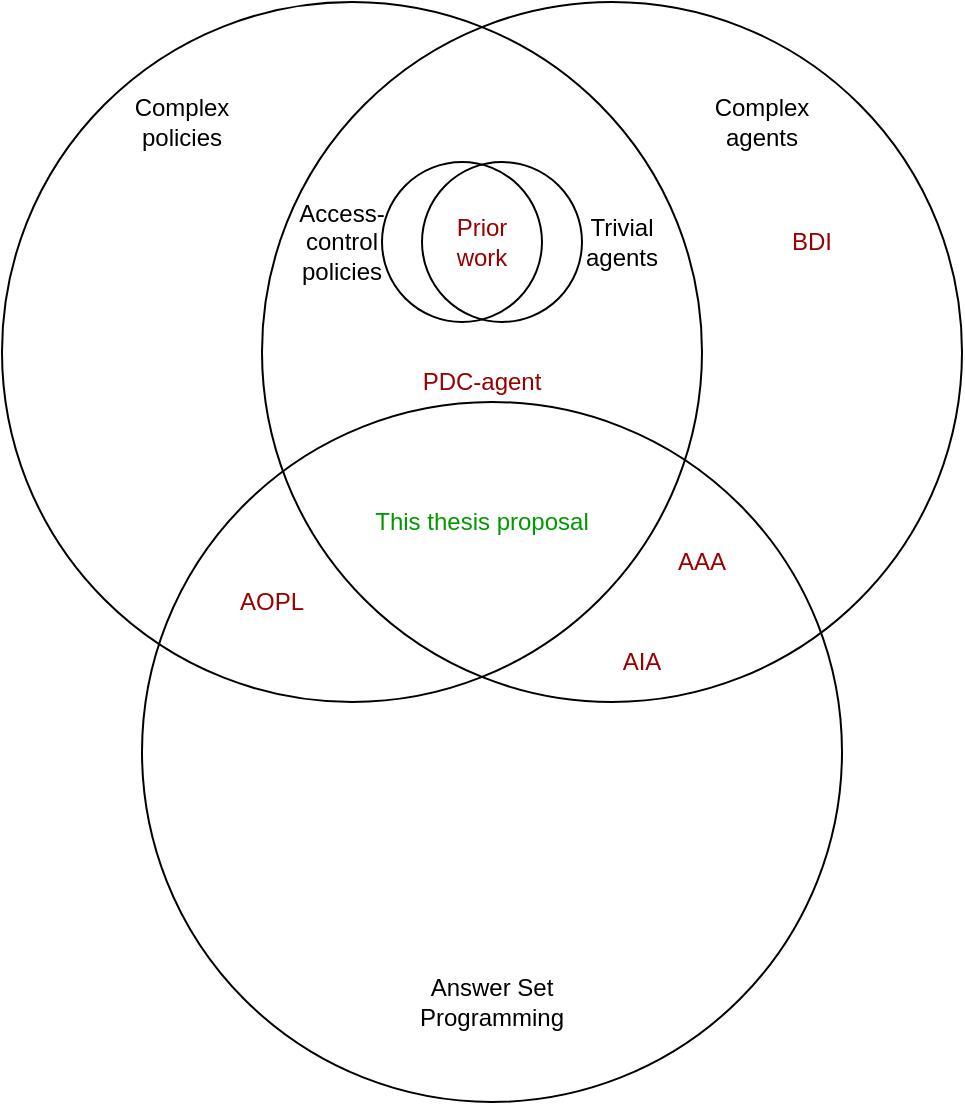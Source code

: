 <mxfile compressed="false" version="13.5.7" type="device">
  <diagram id="hysuHXq0HwB4ln-7UmiE" name="Page-1">
    <mxGraphModel dx="1044" dy="636" grid="1" gridSize="10" guides="1" tooltips="1" connect="1" arrows="1" fold="1" page="1" pageScale="1" pageWidth="850" pageHeight="1100" math="0" shadow="0">
      <root>
        <mxCell id="0" />
        <mxCell id="1" value="Big Venn" style="locked=1;" parent="0" />
        <mxCell id="YXFjX1sWi6LTYFtEqntK-6" value="" style="ellipse;whiteSpace=wrap;html=1;aspect=fixed;fillColor=none;align=center;" parent="1" vertex="1">
          <mxGeometry x="20" y="20" width="350" height="350" as="geometry" />
        </mxCell>
        <mxCell id="YXFjX1sWi6LTYFtEqntK-7" value="" style="ellipse;whiteSpace=wrap;html=1;aspect=fixed;fillColor=none;align=center;" parent="1" vertex="1">
          <mxGeometry x="150" y="20" width="350" height="350" as="geometry" />
        </mxCell>
        <mxCell id="YXFjX1sWi6LTYFtEqntK-9" value="&lt;div&gt;Complex policies&lt;/div&gt;" style="text;html=1;strokeColor=none;fillColor=none;align=center;verticalAlign=middle;whiteSpace=wrap;rounded=0;" parent="1" vertex="1">
          <mxGeometry x="90" y="70" width="40" height="20" as="geometry" />
        </mxCell>
        <mxCell id="YXFjX1sWi6LTYFtEqntK-10" value="Complex agents" style="text;html=1;strokeColor=none;fillColor=none;align=center;verticalAlign=middle;whiteSpace=wrap;rounded=0;" parent="1" vertex="1">
          <mxGeometry x="380" y="70" width="40" height="20" as="geometry" />
        </mxCell>
        <mxCell id="Y2Z072bzMsNm84nEPyUe-1" value="" style="ellipse;whiteSpace=wrap;html=1;aspect=fixed;fillColor=none;align=center;" vertex="1" parent="1">
          <mxGeometry x="90" y="220" width="350" height="350" as="geometry" />
        </mxCell>
        <mxCell id="Y2Z072bzMsNm84nEPyUe-2" value="Answer Set Programming" style="text;html=1;strokeColor=none;fillColor=none;align=center;verticalAlign=middle;whiteSpace=wrap;rounded=0;" vertex="1" parent="1">
          <mxGeometry x="245" y="510" width="40" height="20" as="geometry" />
        </mxCell>
        <mxCell id="YXFjX1sWi6LTYFtEqntK-19" value="Small Venn" style="locked=1;" parent="0" />
        <mxCell id="YXFjX1sWi6LTYFtEqntK-11" value="" style="ellipse;whiteSpace=wrap;html=1;aspect=fixed;fillColor=none;align=center;" parent="YXFjX1sWi6LTYFtEqntK-19" vertex="1">
          <mxGeometry x="210" y="100" width="80" height="80" as="geometry" />
        </mxCell>
        <mxCell id="YXFjX1sWi6LTYFtEqntK-8" value="" style="ellipse;whiteSpace=wrap;html=1;aspect=fixed;fillColor=none;align=center;" parent="YXFjX1sWi6LTYFtEqntK-19" vertex="1">
          <mxGeometry x="230" y="100" width="80" height="80" as="geometry" />
        </mxCell>
        <mxCell id="YXFjX1sWi6LTYFtEqntK-13" value="Trivial agents" style="text;html=1;strokeColor=none;fillColor=none;align=center;verticalAlign=middle;whiteSpace=wrap;rounded=0;" parent="YXFjX1sWi6LTYFtEqntK-19" vertex="1">
          <mxGeometry x="310" y="130" width="40" height="20" as="geometry" />
        </mxCell>
        <mxCell id="YXFjX1sWi6LTYFtEqntK-12" value="Access-control policies" style="text;html=1;strokeColor=none;fillColor=none;align=center;verticalAlign=middle;whiteSpace=wrap;rounded=0;" parent="YXFjX1sWi6LTYFtEqntK-19" vertex="1">
          <mxGeometry x="170" y="130" width="40" height="20" as="geometry" />
        </mxCell>
        <mxCell id="YXFjX1sWi6LTYFtEqntK-20" value="Labels" style="" parent="0" />
        <mxCell id="YXFjX1sWi6LTYFtEqntK-17" value="AAA" style="text;html=1;strokeColor=none;fillColor=none;align=center;verticalAlign=middle;whiteSpace=wrap;rounded=0;fontColor=#990000;" parent="YXFjX1sWi6LTYFtEqntK-20" vertex="1">
          <mxGeometry x="330" y="290" width="80" height="20" as="geometry" />
        </mxCell>
        <mxCell id="YXFjX1sWi6LTYFtEqntK-15" value="Prior work" style="text;html=1;strokeColor=none;fillColor=none;align=center;verticalAlign=middle;whiteSpace=wrap;rounded=0;fontColor=#990000;" parent="YXFjX1sWi6LTYFtEqntK-20" vertex="1">
          <mxGeometry x="240" y="130" width="40" height="20" as="geometry" />
        </mxCell>
        <mxCell id="YXFjX1sWi6LTYFtEqntK-16" value="AOPL" style="text;html=1;strokeColor=none;fillColor=none;align=center;verticalAlign=middle;whiteSpace=wrap;rounded=0;fontColor=#990000;" parent="YXFjX1sWi6LTYFtEqntK-20" vertex="1">
          <mxGeometry x="120" y="310" width="70" height="20" as="geometry" />
        </mxCell>
        <mxCell id="YXFjX1sWi6LTYFtEqntK-18" value="This thesis proposal" style="text;html=1;strokeColor=none;fillColor=none;align=center;verticalAlign=middle;whiteSpace=wrap;rounded=0;fontColor=#009900;" parent="YXFjX1sWi6LTYFtEqntK-20" vertex="1">
          <mxGeometry x="195" y="270" width="130" height="20" as="geometry" />
        </mxCell>
        <mxCell id="HaOj3r-GVHSecq72csWY-2" value="AIA" style="text;html=1;strokeColor=none;fillColor=none;align=center;verticalAlign=middle;whiteSpace=wrap;rounded=0;fontColor=#990000;" parent="YXFjX1sWi6LTYFtEqntK-20" vertex="1">
          <mxGeometry x="300" y="340" width="80" height="20" as="geometry" />
        </mxCell>
        <mxCell id="HaOj3r-GVHSecq72csWY-3" value="BDI" style="text;html=1;strokeColor=none;fillColor=none;align=center;verticalAlign=middle;whiteSpace=wrap;rounded=0;fontColor=#990000;" parent="YXFjX1sWi6LTYFtEqntK-20" vertex="1">
          <mxGeometry x="385" y="130" width="80" height="20" as="geometry" />
        </mxCell>
        <mxCell id="HaOj3r-GVHSecq72csWY-4" value="PDC-agent" style="text;html=1;strokeColor=none;fillColor=none;align=center;verticalAlign=middle;whiteSpace=wrap;rounded=0;fontColor=#990000;" parent="YXFjX1sWi6LTYFtEqntK-20" vertex="1">
          <mxGeometry x="220" y="200" width="80" height="20" as="geometry" />
        </mxCell>
      </root>
    </mxGraphModel>
  </diagram>
</mxfile>
